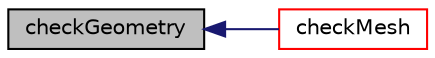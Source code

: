 digraph "checkGeometry"
{
  bgcolor="transparent";
  edge [fontname="Helvetica",fontsize="10",labelfontname="Helvetica",labelfontsize="10"];
  node [fontname="Helvetica",fontsize="10",shape=record];
  rankdir="LR";
  Node45407 [label="checkGeometry",height=0.2,width=0.4,color="black", fillcolor="grey75", style="filled", fontcolor="black"];
  Node45407 -> Node45408 [dir="back",color="midnightblue",fontsize="10",style="solid",fontname="Helvetica"];
  Node45408 [label="checkMesh",height=0.2,width=0.4,color="red",URL="$a28685.html#a4a517558d80c6f18d499768cb53b45c3",tooltip="Check mesh for correctness. Returns false for no error. "];
}
